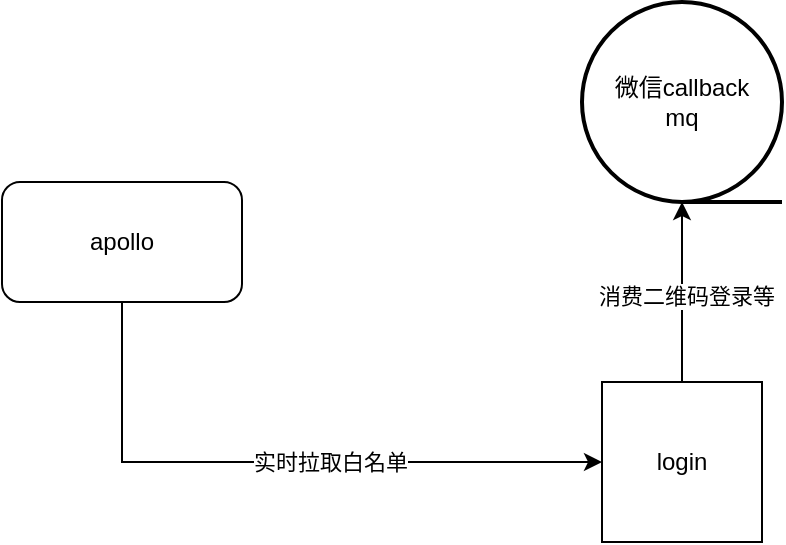 <mxfile version="15.5.1" type="github">
  <diagram id="MqLFOB0qUGa3AoY5VixN" name="第 1 页">
    <mxGraphModel dx="1026" dy="489" grid="1" gridSize="10" guides="1" tooltips="1" connect="1" arrows="1" fold="1" page="1" pageScale="1" pageWidth="827" pageHeight="1169" math="0" shadow="0">
      <root>
        <mxCell id="0" />
        <mxCell id="1" parent="0" />
        <mxCell id="_2JUVef5gmnUwdvLhLRF-8" style="edgeStyle=orthogonalEdgeStyle;rounded=0;orthogonalLoop=1;jettySize=auto;html=1;exitX=0.5;exitY=0;exitDx=0;exitDy=0;entryX=0.5;entryY=1;entryDx=0;entryDy=0;entryPerimeter=0;" edge="1" parent="1" source="_2JUVef5gmnUwdvLhLRF-1" target="_2JUVef5gmnUwdvLhLRF-6">
          <mxGeometry relative="1" as="geometry" />
        </mxCell>
        <mxCell id="_2JUVef5gmnUwdvLhLRF-9" value="消费二维码登录等" style="edgeLabel;html=1;align=center;verticalAlign=middle;resizable=0;points=[];" vertex="1" connectable="0" parent="_2JUVef5gmnUwdvLhLRF-8">
          <mxGeometry x="-0.044" y="-2" relative="1" as="geometry">
            <mxPoint as="offset" />
          </mxGeometry>
        </mxCell>
        <mxCell id="_2JUVef5gmnUwdvLhLRF-1" value="login" style="whiteSpace=wrap;html=1;aspect=fixed;" vertex="1" parent="1">
          <mxGeometry x="440" y="210" width="80" height="80" as="geometry" />
        </mxCell>
        <mxCell id="_2JUVef5gmnUwdvLhLRF-3" style="edgeStyle=orthogonalEdgeStyle;rounded=0;orthogonalLoop=1;jettySize=auto;html=1;exitX=0.5;exitY=1;exitDx=0;exitDy=0;entryX=0;entryY=0.5;entryDx=0;entryDy=0;" edge="1" parent="1" source="_2JUVef5gmnUwdvLhLRF-2" target="_2JUVef5gmnUwdvLhLRF-1">
          <mxGeometry relative="1" as="geometry" />
        </mxCell>
        <mxCell id="_2JUVef5gmnUwdvLhLRF-4" value="实时拉取白名单" style="edgeLabel;html=1;align=center;verticalAlign=middle;resizable=0;points=[];" vertex="1" connectable="0" parent="_2JUVef5gmnUwdvLhLRF-3">
          <mxGeometry x="0.15" relative="1" as="geometry">
            <mxPoint as="offset" />
          </mxGeometry>
        </mxCell>
        <mxCell id="_2JUVef5gmnUwdvLhLRF-2" value="apollo" style="rounded=1;whiteSpace=wrap;html=1;" vertex="1" parent="1">
          <mxGeometry x="140" y="110" width="120" height="60" as="geometry" />
        </mxCell>
        <mxCell id="_2JUVef5gmnUwdvLhLRF-6" value="微信callback&lt;br&gt;mq" style="strokeWidth=2;html=1;shape=mxgraph.flowchart.sequential_data;whiteSpace=wrap;" vertex="1" parent="1">
          <mxGeometry x="430" y="20" width="100" height="100" as="geometry" />
        </mxCell>
      </root>
    </mxGraphModel>
  </diagram>
</mxfile>
